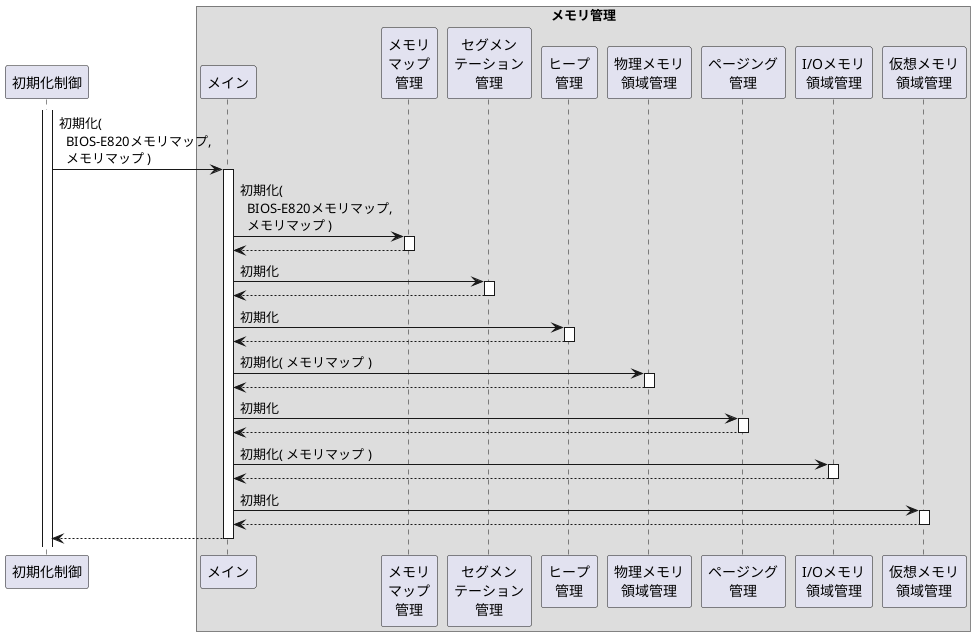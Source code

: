 @startuml

participant "初期化制御" as initctrl
box "メモリ管理"
    participant "メイン"                     as main
    participant "メモリ\nマップ\n管理"       as map
    participant "セグメン\nテーション\n管理" as sgmt
    participant "ヒープ\n管理"               as heap
    participant "物理メモリ\n領域管理"       as phys
    participant "ページング\n管理"           as page
    participant "I/Oメモリ\n領域管理"        as io
    participant "仮想メモリ\n領域管理"       as virt
end box

activate initctrl

initctrl -> main: 初期化(\n  BIOS-E820メモリマップ,\n  メモリマップ )
activate main

main -> map: 初期化(\n  BIOS-E820メモリマップ,\n  メモリマップ )
activate map
main <-- map:
deactivate map

main -> sgmt: 初期化
activate sgmt
main <-- sgmt:
deactivate sgmt

main -> heap: 初期化
activate heap
main <-- heap:
deactivate heap

main -> phys: 初期化( メモリマップ )
activate phys
main <-- phys:
deactivate phys

main -> page: 初期化
activate page
main <-- page:
deactivate page

main -> io: 初期化( メモリマップ )
activate io
main <-- io:
deactivate io

main -> virt: 初期化
activate virt
main <-- virt:
deactivate virt

initctrl <-- main:
deactivate main

@enduml
